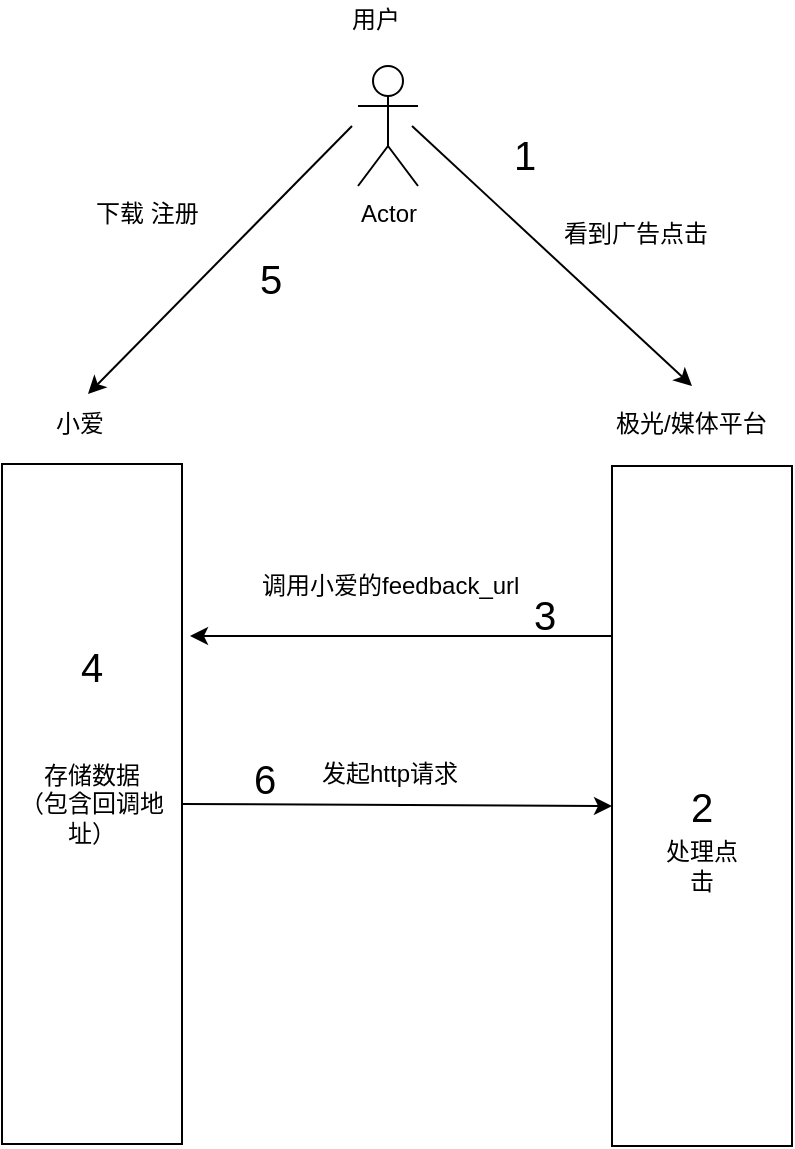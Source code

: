 <mxfile version="10.7.1" type="github"><diagram id="4tWqt_yPSxIjNRtGGHgh" name="Page-1"><mxGraphModel dx="1398" dy="1942" grid="1" gridSize="10" guides="1" tooltips="1" connect="1" arrows="1" fold="1" page="1" pageScale="1" pageWidth="827" pageHeight="1169" math="0" shadow="0"><root><mxCell id="0"/><mxCell id="1" parent="0"/><mxCell id="g5ASPrLgAHaI9cOUhmDa-1" value="存储数据&lt;br&gt;（包含回调地址）&lt;br&gt;" style="rounded=0;whiteSpace=wrap;html=1;" vertex="1" parent="1"><mxGeometry x="155" y="79" width="90" height="340" as="geometry"/></mxCell><mxCell id="g5ASPrLgAHaI9cOUhmDa-2" value="&lt;font style=&quot;font-size: 20px&quot;&gt;2&lt;/font&gt;" style="rounded=0;whiteSpace=wrap;html=1;" vertex="1" parent="1"><mxGeometry x="460" y="80" width="90" height="340" as="geometry"/></mxCell><mxCell id="g5ASPrLgAHaI9cOUhmDa-3" value="小爱" style="text;html=1;resizable=0;points=[];autosize=1;align=left;verticalAlign=top;spacingTop=-4;" vertex="1" parent="1"><mxGeometry x="180" y="49" width="40" height="20" as="geometry"/></mxCell><mxCell id="g5ASPrLgAHaI9cOUhmDa-4" value="极光/媒体平台&lt;br&gt;&lt;br&gt;" style="text;html=1;resizable=0;points=[];autosize=1;align=left;verticalAlign=top;spacingTop=-4;" vertex="1" parent="1"><mxGeometry x="460" y="49" width="90" height="30" as="geometry"/></mxCell><mxCell id="g5ASPrLgAHaI9cOUhmDa-5" value="" style="endArrow=classic;html=1;exitX=0;exitY=0.25;exitDx=0;exitDy=0;" edge="1" parent="1" source="g5ASPrLgAHaI9cOUhmDa-2"><mxGeometry width="50" height="50" relative="1" as="geometry"><mxPoint x="340" y="190" as="sourcePoint"/><mxPoint x="249" y="165" as="targetPoint"/></mxGeometry></mxCell><mxCell id="g5ASPrLgAHaI9cOUhmDa-6" value="调用小爱的feedback_url" style="text;html=1;resizable=0;points=[];autosize=1;align=left;verticalAlign=top;spacingTop=-4;" vertex="1" parent="1"><mxGeometry x="283" y="130" width="140" height="20" as="geometry"/></mxCell><mxCell id="g5ASPrLgAHaI9cOUhmDa-8" value="Actor" style="shape=umlActor;verticalLabelPosition=bottom;labelBackgroundColor=#ffffff;verticalAlign=top;html=1;outlineConnect=0;" vertex="1" parent="1"><mxGeometry x="333" y="-120" width="30" height="60" as="geometry"/></mxCell><mxCell id="g5ASPrLgAHaI9cOUhmDa-9" value="用户" style="text;html=1;resizable=0;points=[];autosize=1;align=left;verticalAlign=top;spacingTop=-4;" vertex="1" parent="1"><mxGeometry x="328" y="-153" width="40" height="20" as="geometry"/></mxCell><mxCell id="g5ASPrLgAHaI9cOUhmDa-10" value="" style="endArrow=classic;html=1;" edge="1" parent="1"><mxGeometry width="50" height="50" relative="1" as="geometry"><mxPoint x="360" y="-90" as="sourcePoint"/><mxPoint x="500" y="40" as="targetPoint"/></mxGeometry></mxCell><mxCell id="g5ASPrLgAHaI9cOUhmDa-11" value="看到广告点击" style="text;html=1;resizable=0;points=[];autosize=1;align=left;verticalAlign=top;spacingTop=-4;" vertex="1" parent="1"><mxGeometry x="434" y="-46" width="90" height="20" as="geometry"/></mxCell><mxCell id="g5ASPrLgAHaI9cOUhmDa-12" value="" style="endArrow=classic;html=1;entryX=0.45;entryY=-0.25;entryDx=0;entryDy=0;entryPerimeter=0;" edge="1" parent="1" target="g5ASPrLgAHaI9cOUhmDa-3"><mxGeometry width="50" height="50" relative="1" as="geometry"><mxPoint x="330" y="-90" as="sourcePoint"/><mxPoint x="100" y="10" as="targetPoint"/></mxGeometry></mxCell><mxCell id="g5ASPrLgAHaI9cOUhmDa-13" value="下载 注册" style="text;html=1;resizable=0;points=[];autosize=1;align=left;verticalAlign=top;spacingTop=-4;" vertex="1" parent="1"><mxGeometry x="200" y="-56" width="70" height="20" as="geometry"/></mxCell><mxCell id="g5ASPrLgAHaI9cOUhmDa-14" value="" style="endArrow=classic;html=1;exitX=1;exitY=0.5;exitDx=0;exitDy=0;entryX=0;entryY=0.5;entryDx=0;entryDy=0;" edge="1" parent="1" source="g5ASPrLgAHaI9cOUhmDa-1" target="g5ASPrLgAHaI9cOUhmDa-2"><mxGeometry width="50" height="50" relative="1" as="geometry"><mxPoint x="350" y="290" as="sourcePoint"/><mxPoint x="400" y="240" as="targetPoint"/></mxGeometry></mxCell><mxCell id="g5ASPrLgAHaI9cOUhmDa-15" value="发起http请求" style="text;html=1;resizable=0;points=[];autosize=1;align=left;verticalAlign=top;spacingTop=-4;" vertex="1" parent="1"><mxGeometry x="312.5" y="224" width="80" height="20" as="geometry"/></mxCell><mxCell id="g5ASPrLgAHaI9cOUhmDa-16" value="&lt;font style=&quot;font-size: 20px&quot;&gt;1&lt;/font&gt;" style="text;html=1;resizable=0;points=[];autosize=1;align=left;verticalAlign=top;spacingTop=-4;" vertex="1" parent="1"><mxGeometry x="409" y="-90" width="30" height="20" as="geometry"/></mxCell><mxCell id="g5ASPrLgAHaI9cOUhmDa-17" value="&lt;font style=&quot;font-size: 20px&quot;&gt;3&lt;/font&gt;" style="text;html=1;resizable=0;points=[];autosize=1;align=left;verticalAlign=top;spacingTop=-4;" vertex="1" parent="1"><mxGeometry x="419" y="140" width="30" height="20" as="geometry"/></mxCell><mxCell id="g5ASPrLgAHaI9cOUhmDa-18" value="&lt;font style=&quot;font-size: 20px&quot;&gt;5&lt;/font&gt;" style="text;html=1;resizable=0;points=[];autosize=1;align=left;verticalAlign=top;spacingTop=-4;" vertex="1" parent="1"><mxGeometry x="282" y="-28" width="30" height="20" as="geometry"/></mxCell><mxCell id="g5ASPrLgAHaI9cOUhmDa-19" value="&lt;font style=&quot;font-size: 20px&quot;&gt;6&lt;/font&gt;" style="text;html=1;resizable=0;points=[];autosize=1;align=left;verticalAlign=top;spacingTop=-4;" vertex="1" parent="1"><mxGeometry x="279" y="222" width="30" height="20" as="geometry"/></mxCell><mxCell id="g5ASPrLgAHaI9cOUhmDa-20" value="&lt;font style=&quot;font-size: 20px&quot;&gt;4&lt;/font&gt;" style="text;html=1;strokeColor=none;fillColor=none;align=center;verticalAlign=middle;whiteSpace=wrap;rounded=0;" vertex="1" parent="1"><mxGeometry x="180" y="170" width="40" height="20" as="geometry"/></mxCell><mxCell id="g5ASPrLgAHaI9cOUhmDa-21" value="处理点击" style="text;html=1;strokeColor=none;fillColor=none;align=center;verticalAlign=middle;whiteSpace=wrap;rounded=0;" vertex="1" parent="1"><mxGeometry x="485" y="270" width="40" height="20" as="geometry"/></mxCell></root></mxGraphModel></diagram></mxfile>
